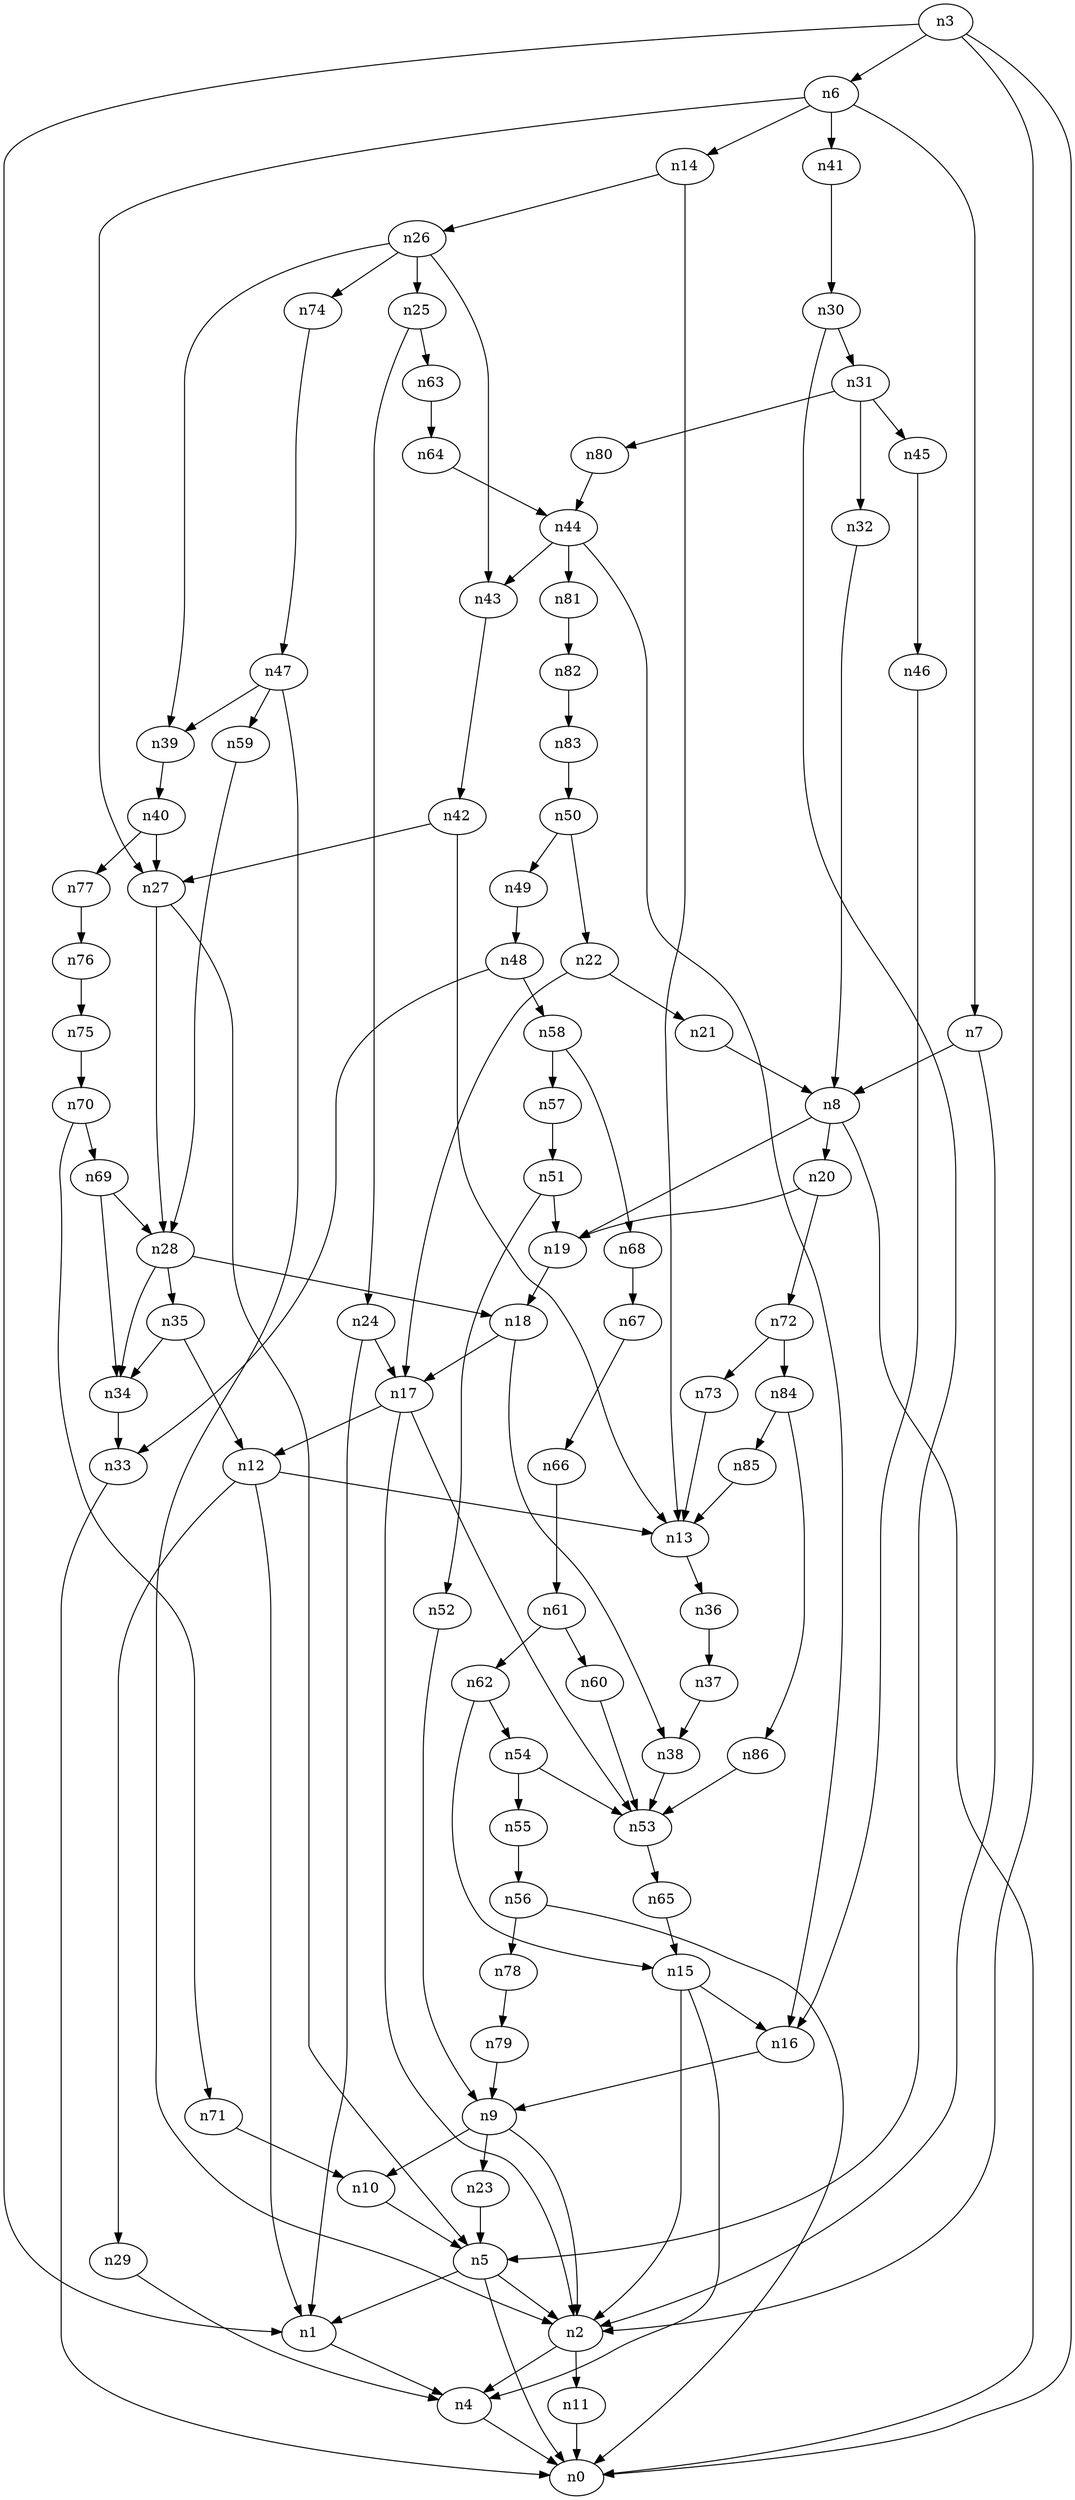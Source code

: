digraph G {
	n1 -> n4	 [_graphml_id=e4];
	n2 -> n4	 [_graphml_id=e7];
	n2 -> n11	 [_graphml_id=e17];
	n3 -> n0	 [_graphml_id=e0];
	n3 -> n1	 [_graphml_id=e3];
	n3 -> n2	 [_graphml_id=e6];
	n3 -> n6	 [_graphml_id=e9];
	n4 -> n0	 [_graphml_id=e1];
	n5 -> n0	 [_graphml_id=e2];
	n5 -> n1	 [_graphml_id=e5];
	n5 -> n2	 [_graphml_id=e8];
	n6 -> n7	 [_graphml_id=e10];
	n6 -> n14	 [_graphml_id=e22];
	n6 -> n27	 [_graphml_id=e56];
	n6 -> n41	 [_graphml_id=e65];
	n7 -> n2	 [_graphml_id=e18];
	n7 -> n8	 [_graphml_id=e11];
	n8 -> n0	 [_graphml_id=e12];
	n8 -> n19	 [_graphml_id=e66];
	n8 -> n20	 [_graphml_id=e31];
	n9 -> n2	 [_graphml_id=e13];
	n9 -> n10	 [_graphml_id=e14];
	n9 -> n23	 [_graphml_id=e36];
	n10 -> n5	 [_graphml_id=e15];
	n11 -> n0	 [_graphml_id=e16];
	n12 -> n1	 [_graphml_id=e19];
	n12 -> n13	 [_graphml_id=e20];
	n12 -> n29	 [_graphml_id=e45];
	n13 -> n36	 [_graphml_id=e57];
	n14 -> n13	 [_graphml_id=e21];
	n14 -> n26	 [_graphml_id=e40];
	n15 -> n2	 [_graphml_id=e23];
	n15 -> n4	 [_graphml_id=e46];
	n15 -> n16	 [_graphml_id=e24];
	n16 -> n9	 [_graphml_id=e25];
	n17 -> n2	 [_graphml_id=e26];
	n17 -> n12	 [_graphml_id=e27];
	n17 -> n53	 [_graphml_id=e85];
	n18 -> n17	 [_graphml_id=e28];
	n18 -> n38	 [_graphml_id=e60];
	n19 -> n18	 [_graphml_id=e29];
	n20 -> n19	 [_graphml_id=e30];
	n20 -> n72	 [_graphml_id=e115];
	n21 -> n8	 [_graphml_id=e32];
	n22 -> n17	 [_graphml_id=e34];
	n22 -> n21	 [_graphml_id=e33];
	n23 -> n5	 [_graphml_id=e35];
	n24 -> n1	 [_graphml_id=e37];
	n24 -> n17	 [_graphml_id=e130];
	n25 -> n24	 [_graphml_id=e38];
	n25 -> n63	 [_graphml_id=e101];
	n26 -> n25	 [_graphml_id=e39];
	n26 -> n39	 [_graphml_id=e61];
	n26 -> n43	 [_graphml_id=e96];
	n26 -> n74	 [_graphml_id=e119];
	n27 -> n5	 [_graphml_id=e41];
	n27 -> n28	 [_graphml_id=e42];
	n28 -> n18	 [_graphml_id=e43];
	n28 -> n34	 [_graphml_id=e53];
	n28 -> n35	 [_graphml_id=e86];
	n29 -> n4	 [_graphml_id=e44];
	n30 -> n5	 [_graphml_id=e47];
	n30 -> n31	 [_graphml_id=e48];
	n31 -> n32	 [_graphml_id=e49];
	n31 -> n45	 [_graphml_id=e71];
	n31 -> n80	 [_graphml_id=e128];
	n32 -> n8	 [_graphml_id=e50];
	n33 -> n0	 [_graphml_id=e51];
	n34 -> n33	 [_graphml_id=e52];
	n35 -> n12	 [_graphml_id=e55];
	n35 -> n34	 [_graphml_id=e54];
	n36 -> n37	 [_graphml_id=e58];
	n37 -> n38	 [_graphml_id=e59];
	n38 -> n53	 [_graphml_id=e84];
	n39 -> n40	 [_graphml_id=e62];
	n40 -> n27	 [_graphml_id=e63];
	n40 -> n77	 [_graphml_id=e124];
	n41 -> n30	 [_graphml_id=e64];
	n42 -> n13	 [_graphml_id=e67];
	n42 -> n27	 [_graphml_id=e76];
	n43 -> n42	 [_graphml_id=e68];
	n44 -> n16	 [_graphml_id=e70];
	n44 -> n43	 [_graphml_id=e69];
	n44 -> n81	 [_graphml_id=e131];
	n45 -> n46	 [_graphml_id=e72];
	n46 -> n16	 [_graphml_id=e73];
	n47 -> n2	 [_graphml_id=e75];
	n47 -> n39	 [_graphml_id=e74];
	n47 -> n59	 [_graphml_id=e94];
	n48 -> n33	 [_graphml_id=e77];
	n48 -> n58	 [_graphml_id=e93];
	n49 -> n48	 [_graphml_id=e78];
	n50 -> n22	 [_graphml_id=e80];
	n50 -> n49	 [_graphml_id=e79];
	n51 -> n19	 [_graphml_id=e81];
	n51 -> n52	 [_graphml_id=e82];
	n52 -> n9	 [_graphml_id=e83];
	n53 -> n65	 [_graphml_id=e104];
	n54 -> n53	 [_graphml_id=e87];
	n54 -> n55	 [_graphml_id=e88];
	n55 -> n56	 [_graphml_id=e89];
	n56 -> n0	 [_graphml_id=e90];
	n56 -> n78	 [_graphml_id=e125];
	n57 -> n51	 [_graphml_id=e91];
	n58 -> n57	 [_graphml_id=e92];
	n58 -> n68	 [_graphml_id=e110];
	n59 -> n28	 [_graphml_id=e95];
	n60 -> n53	 [_graphml_id=e97];
	n61 -> n60	 [_graphml_id=e98];
	n61 -> n62	 [_graphml_id=e99];
	n62 -> n15	 [_graphml_id=e106];
	n62 -> n54	 [_graphml_id=e100];
	n63 -> n64	 [_graphml_id=e102];
	n64 -> n44	 [_graphml_id=e103];
	n65 -> n15	 [_graphml_id=e105];
	n66 -> n61	 [_graphml_id=e107];
	n67 -> n66	 [_graphml_id=e108];
	n68 -> n67	 [_graphml_id=e109];
	n69 -> n28	 [_graphml_id=e111];
	n69 -> n34	 [_graphml_id=e120];
	n70 -> n69	 [_graphml_id=e112];
	n70 -> n71	 [_graphml_id=e113];
	n71 -> n10	 [_graphml_id=e114];
	n72 -> n73	 [_graphml_id=e116];
	n72 -> n84	 [_graphml_id=e135];
	n73 -> n13	 [_graphml_id=e117];
	n74 -> n47	 [_graphml_id=e118];
	n75 -> n70	 [_graphml_id=e121];
	n76 -> n75	 [_graphml_id=e122];
	n77 -> n76	 [_graphml_id=e123];
	n78 -> n79	 [_graphml_id=e126];
	n79 -> n9	 [_graphml_id=e127];
	n80 -> n44	 [_graphml_id=e129];
	n81 -> n82	 [_graphml_id=e132];
	n82 -> n83	 [_graphml_id=e133];
	n83 -> n50	 [_graphml_id=e134];
	n84 -> n85	 [_graphml_id=e136];
	n84 -> n86	 [_graphml_id=e139];
	n85 -> n13	 [_graphml_id=e137];
	n86 -> n53	 [_graphml_id=e138];
}
